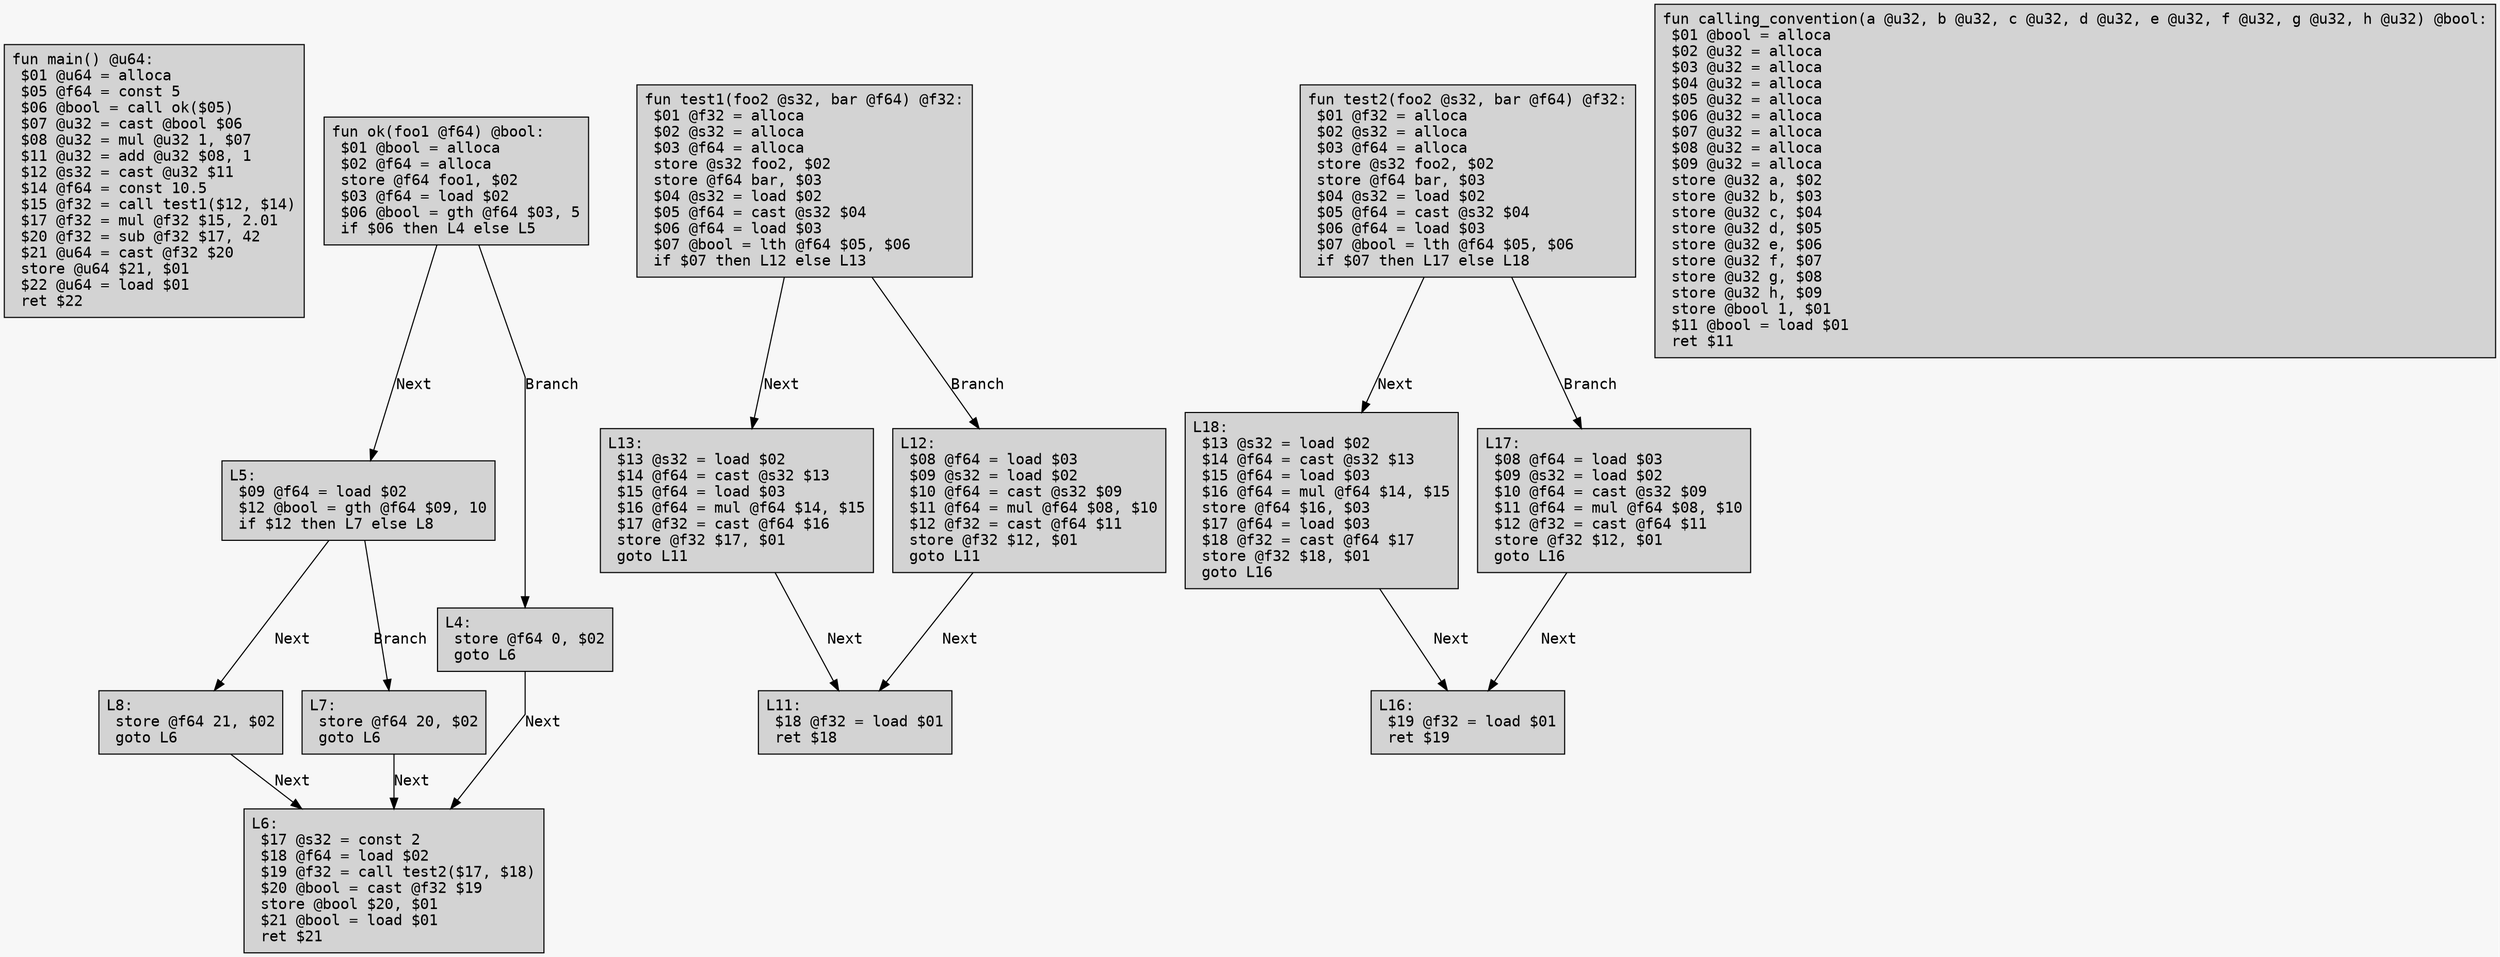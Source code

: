 digraph CFG {
	graph [fontname = "Monospace"];
	node  [fontname = "Monospace", shape=box, style=filled, margin=0.1];
	edge  [fontname = "Monospace"];
	bgcolor = "#f7f7f7";
	splines = false;

	L0 [label="fun main() @u64:\l $01 @u64 = alloca\l $05 @f64 = const 5\l $06 @bool = call ok($05)\l $07 @u32 = cast @bool $06\l $08 @u32 = mul @u32 1, $07\l $11 @u32 = add @u32 $08, 1\l $12 @s32 = cast @u32 $11\l $14 @f64 = const 10.5\l $15 @f32 = call test1($12, $14)\l $17 @f32 = mul @f32 $15, 2.01\l $20 @f32 = sub @f32 $17, 42\l $21 @u64 = cast @f32 $20\l store @u64 $21, $01\l $22 @u64 = load $01\l ret $22\l"];
	L2 [label="fun ok(foo1 @f64) @bool:\l $01 @bool = alloca\l $02 @f64 = alloca\l store @f64 foo1, $02\l $03 @f64 = load $02\l $06 @bool = gth @f64 $03, 5\l if $06 then L4 else L5\l"];
	L2 -> L5 [label="Next"];
	L2 -> L4 [label="Branch"];
	L5 [label="L5:\l $09 @f64 = load $02\l $12 @bool = gth @f64 $09, 10\l if $12 then L7 else L8\l"];
	L5 -> L8 [label="Next"];
	L5 -> L7 [label="Branch"];
	L8 [label="L8:\l store @f64 21, $02\l goto L6\l"];
	L8 -> L6 [label="Next"];
	L7 [label="L7:\l store @f64 20, $02\l goto L6\l"];
	L7 -> L6 [label="Next"];
	L4 [label="L4:\l store @f64 0, $02\l goto L6\l"];
	L4 -> L6 [label="Next"];
	L6 [label="L6:\l $17 @s32 = const 2\l $18 @f64 = load $02\l $19 @f32 = call test2($17, $18)\l $20 @bool = cast @f32 $19\l store @bool $20, $01\l $21 @bool = load $01\l ret $21\l"];
	L10 [label="fun test1(foo2 @s32, bar @f64) @f32:\l $01 @f32 = alloca\l $02 @s32 = alloca\l $03 @f64 = alloca\l store @s32 foo2, $02\l store @f64 bar, $03\l $04 @s32 = load $02\l $05 @f64 = cast @s32 $04\l $06 @f64 = load $03\l $07 @bool = lth @f64 $05, $06\l if $07 then L12 else L13\l"];
	L10 -> L13 [label="Next"];
	L10 -> L12 [label="Branch"];
	L13 [label="L13:\l $13 @s32 = load $02\l $14 @f64 = cast @s32 $13\l $15 @f64 = load $03\l $16 @f64 = mul @f64 $14, $15\l $17 @f32 = cast @f64 $16\l store @f32 $17, $01\l goto L11\l"];
	L13 -> L11 [label="Next"];
	L12 [label="L12:\l $08 @f64 = load $03\l $09 @s32 = load $02\l $10 @f64 = cast @s32 $09\l $11 @f64 = mul @f64 $08, $10\l $12 @f32 = cast @f64 $11\l store @f32 $12, $01\l goto L11\l"];
	L12 -> L11 [label="Next"];
	L11 [label="L11:\l $18 @f32 = load $01\l ret $18\l"];
	L15 [label="fun test2(foo2 @s32, bar @f64) @f32:\l $01 @f32 = alloca\l $02 @s32 = alloca\l $03 @f64 = alloca\l store @s32 foo2, $02\l store @f64 bar, $03\l $04 @s32 = load $02\l $05 @f64 = cast @s32 $04\l $06 @f64 = load $03\l $07 @bool = lth @f64 $05, $06\l if $07 then L17 else L18\l"];
	L15 -> L18 [label="Next"];
	L15 -> L17 [label="Branch"];
	L18 [label="L18:\l $13 @s32 = load $02\l $14 @f64 = cast @s32 $13\l $15 @f64 = load $03\l $16 @f64 = mul @f64 $14, $15\l store @f64 $16, $03\l $17 @f64 = load $03\l $18 @f32 = cast @f64 $17\l store @f32 $18, $01\l goto L16\l"];
	L18 -> L16 [label="Next"];
	L17 [label="L17:\l $08 @f64 = load $03\l $09 @s32 = load $02\l $10 @f64 = cast @s32 $09\l $11 @f64 = mul @f64 $08, $10\l $12 @f32 = cast @f64 $11\l store @f32 $12, $01\l goto L16\l"];
	L17 -> L16 [label="Next"];
	L16 [label="L16:\l $19 @f32 = load $01\l ret $19\l"];
	L20 [label="fun calling_convention(a @u32, b @u32, c @u32, d @u32, e @u32, f @u32, g @u32, h @u32) @bool:\l $01 @bool = alloca\l $02 @u32 = alloca\l $03 @u32 = alloca\l $04 @u32 = alloca\l $05 @u32 = alloca\l $06 @u32 = alloca\l $07 @u32 = alloca\l $08 @u32 = alloca\l $09 @u32 = alloca\l store @u32 a, $02\l store @u32 b, $03\l store @u32 c, $04\l store @u32 d, $05\l store @u32 e, $06\l store @u32 f, $07\l store @u32 g, $08\l store @u32 h, $09\l store @bool 1, $01\l $11 @bool = load $01\l ret $11\l"];
}
